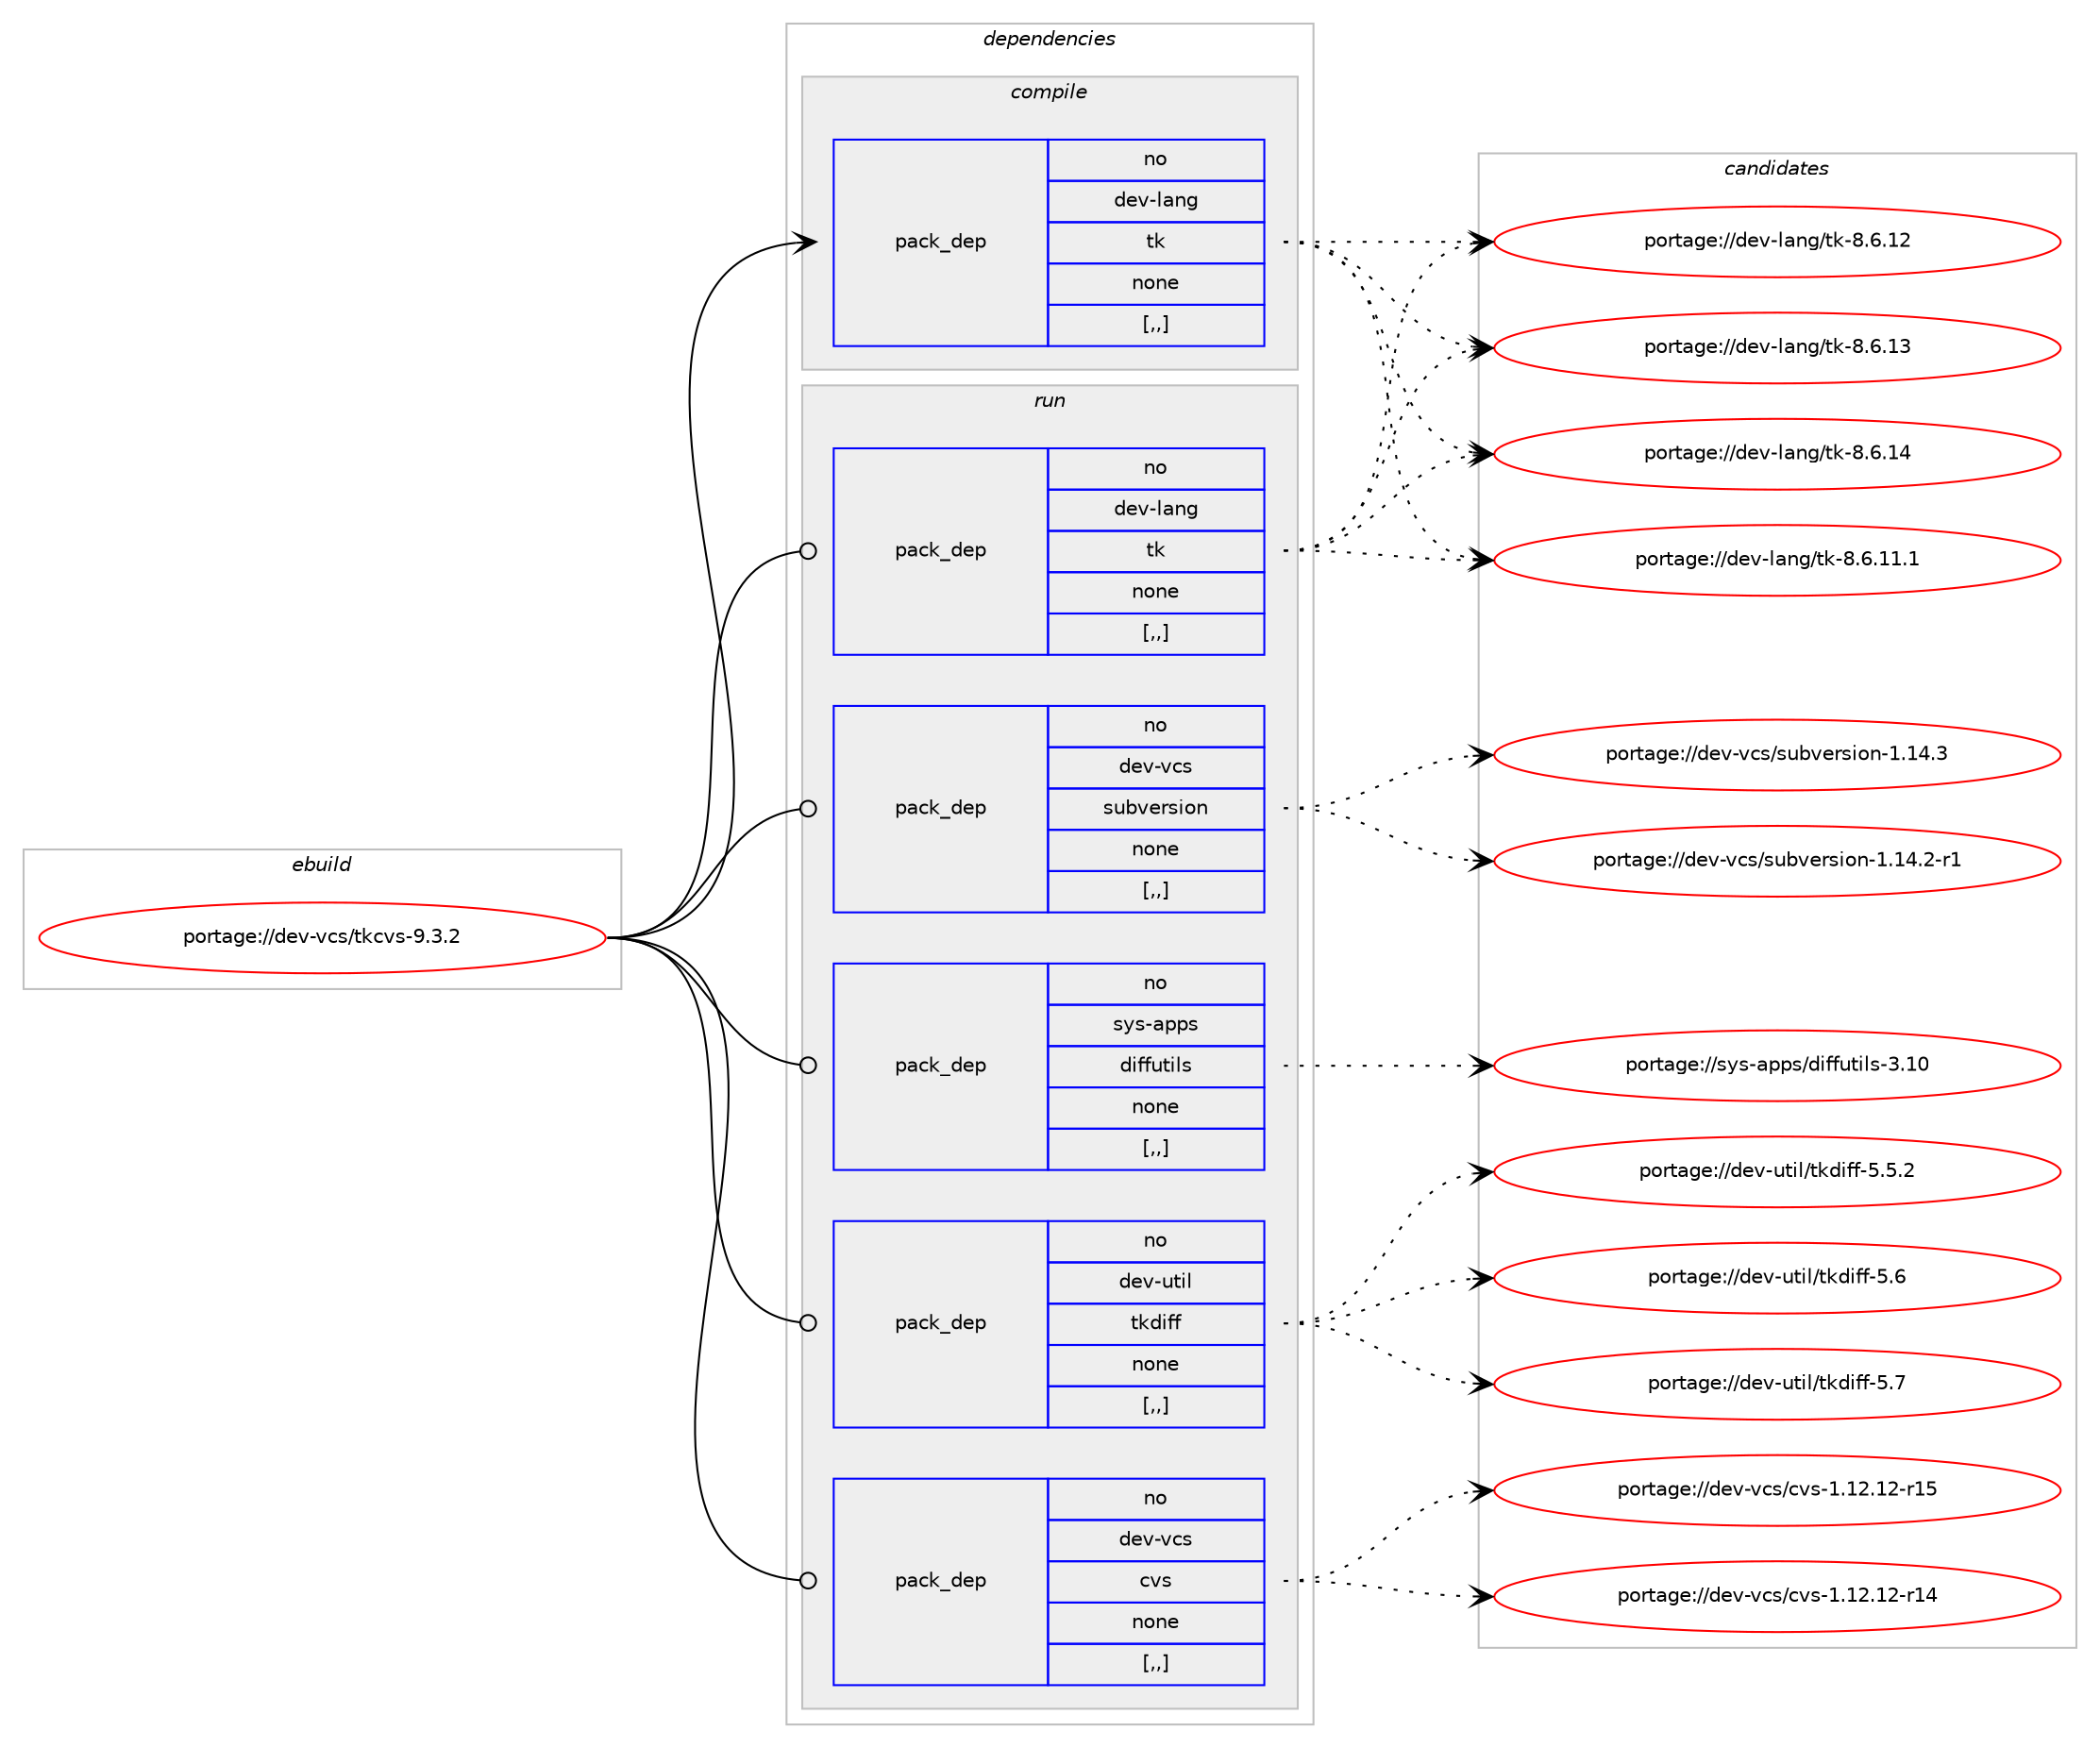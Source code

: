 digraph prolog {

# *************
# Graph options
# *************

newrank=true;
concentrate=true;
compound=true;
graph [rankdir=LR,fontname=Helvetica,fontsize=10,ranksep=1.5];#, ranksep=2.5, nodesep=0.2];
edge  [arrowhead=vee];
node  [fontname=Helvetica,fontsize=10];

# **********
# The ebuild
# **********

subgraph cluster_leftcol {
color=gray;
rank=same;
label=<<i>ebuild</i>>;
id [label="portage://dev-vcs/tkcvs-9.3.2", color=red, width=4, href="../dev-vcs/tkcvs-9.3.2.svg"];
}

# ****************
# The dependencies
# ****************

subgraph cluster_midcol {
color=gray;
label=<<i>dependencies</i>>;
subgraph cluster_compile {
fillcolor="#eeeeee";
style=filled;
label=<<i>compile</i>>;
subgraph pack156033 {
dependency218748 [label=<<TABLE BORDER="0" CELLBORDER="1" CELLSPACING="0" CELLPADDING="4" WIDTH="220"><TR><TD ROWSPAN="6" CELLPADDING="30">pack_dep</TD></TR><TR><TD WIDTH="110">no</TD></TR><TR><TD>dev-lang</TD></TR><TR><TD>tk</TD></TR><TR><TD>none</TD></TR><TR><TD>[,,]</TD></TR></TABLE>>, shape=none, color=blue];
}
id:e -> dependency218748:w [weight=20,style="solid",arrowhead="vee"];
}
subgraph cluster_compileandrun {
fillcolor="#eeeeee";
style=filled;
label=<<i>compile and run</i>>;
}
subgraph cluster_run {
fillcolor="#eeeeee";
style=filled;
label=<<i>run</i>>;
subgraph pack156034 {
dependency218749 [label=<<TABLE BORDER="0" CELLBORDER="1" CELLSPACING="0" CELLPADDING="4" WIDTH="220"><TR><TD ROWSPAN="6" CELLPADDING="30">pack_dep</TD></TR><TR><TD WIDTH="110">no</TD></TR><TR><TD>dev-lang</TD></TR><TR><TD>tk</TD></TR><TR><TD>none</TD></TR><TR><TD>[,,]</TD></TR></TABLE>>, shape=none, color=blue];
}
id:e -> dependency218749:w [weight=20,style="solid",arrowhead="odot"];
subgraph pack156035 {
dependency218750 [label=<<TABLE BORDER="0" CELLBORDER="1" CELLSPACING="0" CELLPADDING="4" WIDTH="220"><TR><TD ROWSPAN="6" CELLPADDING="30">pack_dep</TD></TR><TR><TD WIDTH="110">no</TD></TR><TR><TD>dev-util</TD></TR><TR><TD>tkdiff</TD></TR><TR><TD>none</TD></TR><TR><TD>[,,]</TD></TR></TABLE>>, shape=none, color=blue];
}
id:e -> dependency218750:w [weight=20,style="solid",arrowhead="odot"];
subgraph pack156036 {
dependency218751 [label=<<TABLE BORDER="0" CELLBORDER="1" CELLSPACING="0" CELLPADDING="4" WIDTH="220"><TR><TD ROWSPAN="6" CELLPADDING="30">pack_dep</TD></TR><TR><TD WIDTH="110">no</TD></TR><TR><TD>dev-vcs</TD></TR><TR><TD>cvs</TD></TR><TR><TD>none</TD></TR><TR><TD>[,,]</TD></TR></TABLE>>, shape=none, color=blue];
}
id:e -> dependency218751:w [weight=20,style="solid",arrowhead="odot"];
subgraph pack156037 {
dependency218752 [label=<<TABLE BORDER="0" CELLBORDER="1" CELLSPACING="0" CELLPADDING="4" WIDTH="220"><TR><TD ROWSPAN="6" CELLPADDING="30">pack_dep</TD></TR><TR><TD WIDTH="110">no</TD></TR><TR><TD>dev-vcs</TD></TR><TR><TD>subversion</TD></TR><TR><TD>none</TD></TR><TR><TD>[,,]</TD></TR></TABLE>>, shape=none, color=blue];
}
id:e -> dependency218752:w [weight=20,style="solid",arrowhead="odot"];
subgraph pack156038 {
dependency218753 [label=<<TABLE BORDER="0" CELLBORDER="1" CELLSPACING="0" CELLPADDING="4" WIDTH="220"><TR><TD ROWSPAN="6" CELLPADDING="30">pack_dep</TD></TR><TR><TD WIDTH="110">no</TD></TR><TR><TD>sys-apps</TD></TR><TR><TD>diffutils</TD></TR><TR><TD>none</TD></TR><TR><TD>[,,]</TD></TR></TABLE>>, shape=none, color=blue];
}
id:e -> dependency218753:w [weight=20,style="solid",arrowhead="odot"];
}
}

# **************
# The candidates
# **************

subgraph cluster_choices {
rank=same;
color=gray;
label=<<i>candidates</i>>;

subgraph choice156033 {
color=black;
nodesep=1;
choice100101118451089711010347116107455646544649494649 [label="portage://dev-lang/tk-8.6.11.1", color=red, width=4,href="../dev-lang/tk-8.6.11.1.svg"];
choice10010111845108971101034711610745564654464950 [label="portage://dev-lang/tk-8.6.12", color=red, width=4,href="../dev-lang/tk-8.6.12.svg"];
choice10010111845108971101034711610745564654464951 [label="portage://dev-lang/tk-8.6.13", color=red, width=4,href="../dev-lang/tk-8.6.13.svg"];
choice10010111845108971101034711610745564654464952 [label="portage://dev-lang/tk-8.6.14", color=red, width=4,href="../dev-lang/tk-8.6.14.svg"];
dependency218748:e -> choice100101118451089711010347116107455646544649494649:w [style=dotted,weight="100"];
dependency218748:e -> choice10010111845108971101034711610745564654464950:w [style=dotted,weight="100"];
dependency218748:e -> choice10010111845108971101034711610745564654464951:w [style=dotted,weight="100"];
dependency218748:e -> choice10010111845108971101034711610745564654464952:w [style=dotted,weight="100"];
}
subgraph choice156034 {
color=black;
nodesep=1;
choice100101118451089711010347116107455646544649494649 [label="portage://dev-lang/tk-8.6.11.1", color=red, width=4,href="../dev-lang/tk-8.6.11.1.svg"];
choice10010111845108971101034711610745564654464950 [label="portage://dev-lang/tk-8.6.12", color=red, width=4,href="../dev-lang/tk-8.6.12.svg"];
choice10010111845108971101034711610745564654464951 [label="portage://dev-lang/tk-8.6.13", color=red, width=4,href="../dev-lang/tk-8.6.13.svg"];
choice10010111845108971101034711610745564654464952 [label="portage://dev-lang/tk-8.6.14", color=red, width=4,href="../dev-lang/tk-8.6.14.svg"];
dependency218749:e -> choice100101118451089711010347116107455646544649494649:w [style=dotted,weight="100"];
dependency218749:e -> choice10010111845108971101034711610745564654464950:w [style=dotted,weight="100"];
dependency218749:e -> choice10010111845108971101034711610745564654464951:w [style=dotted,weight="100"];
dependency218749:e -> choice10010111845108971101034711610745564654464952:w [style=dotted,weight="100"];
}
subgraph choice156035 {
color=black;
nodesep=1;
choice1001011184511711610510847116107100105102102455346534650 [label="portage://dev-util/tkdiff-5.5.2", color=red, width=4,href="../dev-util/tkdiff-5.5.2.svg"];
choice100101118451171161051084711610710010510210245534654 [label="portage://dev-util/tkdiff-5.6", color=red, width=4,href="../dev-util/tkdiff-5.6.svg"];
choice100101118451171161051084711610710010510210245534655 [label="portage://dev-util/tkdiff-5.7", color=red, width=4,href="../dev-util/tkdiff-5.7.svg"];
dependency218750:e -> choice1001011184511711610510847116107100105102102455346534650:w [style=dotted,weight="100"];
dependency218750:e -> choice100101118451171161051084711610710010510210245534654:w [style=dotted,weight="100"];
dependency218750:e -> choice100101118451171161051084711610710010510210245534655:w [style=dotted,weight="100"];
}
subgraph choice156036 {
color=black;
nodesep=1;
choice100101118451189911547991181154549464950464950451144952 [label="portage://dev-vcs/cvs-1.12.12-r14", color=red, width=4,href="../dev-vcs/cvs-1.12.12-r14.svg"];
choice100101118451189911547991181154549464950464950451144953 [label="portage://dev-vcs/cvs-1.12.12-r15", color=red, width=4,href="../dev-vcs/cvs-1.12.12-r15.svg"];
dependency218751:e -> choice100101118451189911547991181154549464950464950451144952:w [style=dotted,weight="100"];
dependency218751:e -> choice100101118451189911547991181154549464950464950451144953:w [style=dotted,weight="100"];
}
subgraph choice156037 {
color=black;
nodesep=1;
choice10010111845118991154711511798118101114115105111110454946495246504511449 [label="portage://dev-vcs/subversion-1.14.2-r1", color=red, width=4,href="../dev-vcs/subversion-1.14.2-r1.svg"];
choice1001011184511899115471151179811810111411510511111045494649524651 [label="portage://dev-vcs/subversion-1.14.3", color=red, width=4,href="../dev-vcs/subversion-1.14.3.svg"];
dependency218752:e -> choice10010111845118991154711511798118101114115105111110454946495246504511449:w [style=dotted,weight="100"];
dependency218752:e -> choice1001011184511899115471151179811810111411510511111045494649524651:w [style=dotted,weight="100"];
}
subgraph choice156038 {
color=black;
nodesep=1;
choice1151211154597112112115471001051021021171161051081154551464948 [label="portage://sys-apps/diffutils-3.10", color=red, width=4,href="../sys-apps/diffutils-3.10.svg"];
dependency218753:e -> choice1151211154597112112115471001051021021171161051081154551464948:w [style=dotted,weight="100"];
}
}

}
